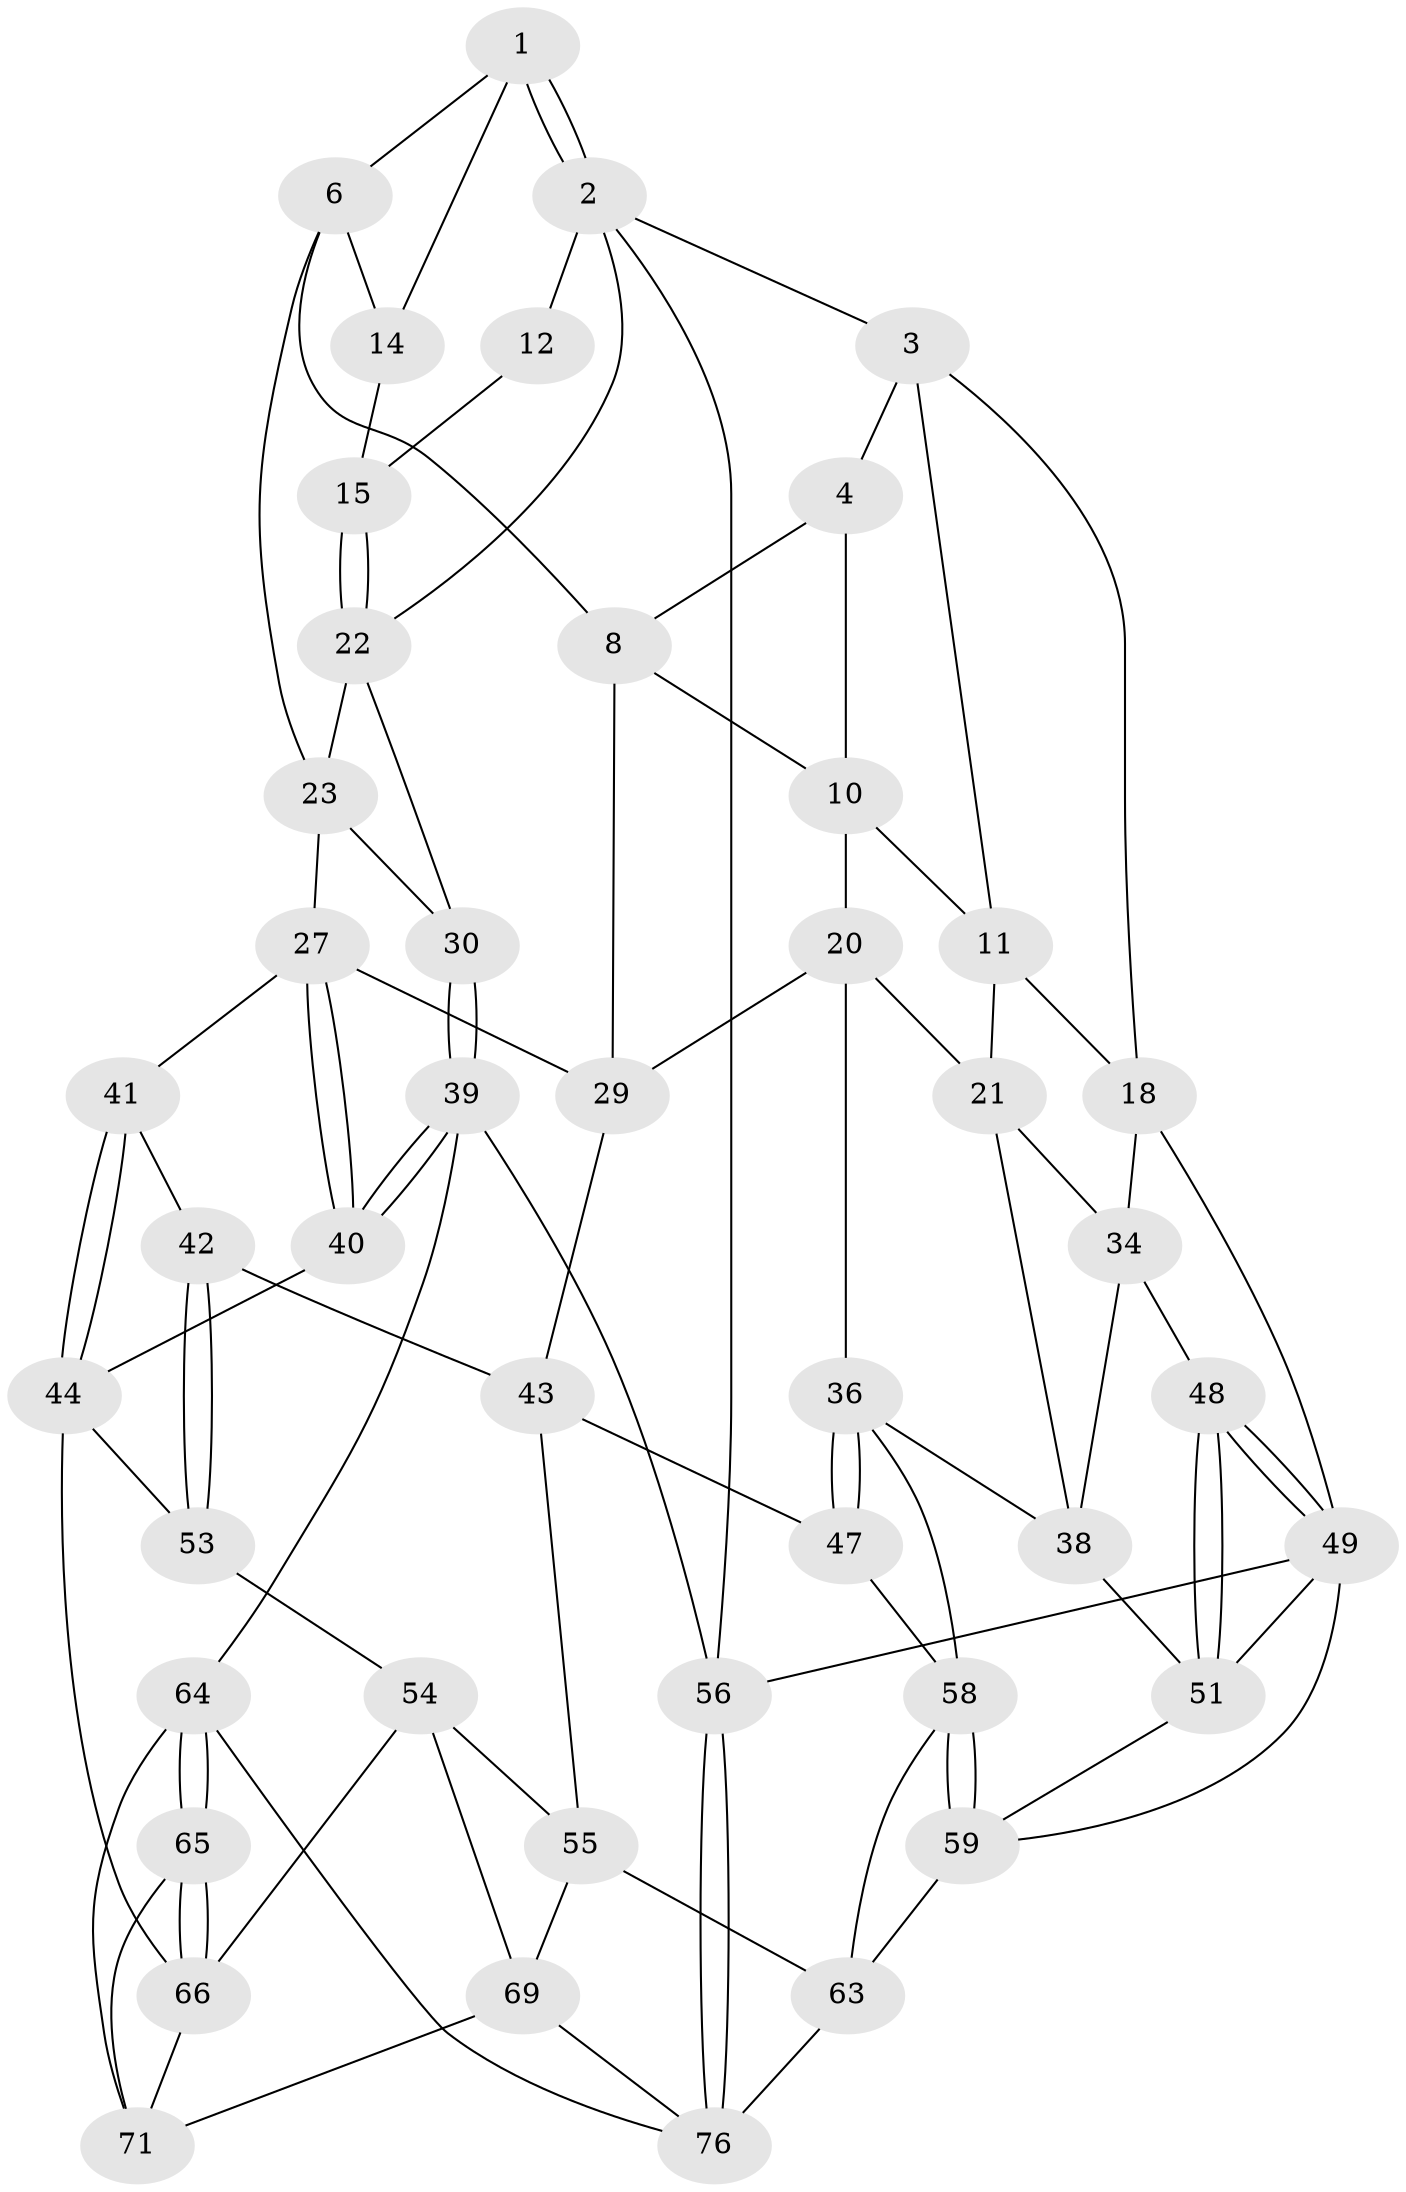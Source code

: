 // original degree distribution, {4: 0.22077922077922077, 6: 0.2077922077922078, 3: 0.03896103896103896, 5: 0.5324675324675324}
// Generated by graph-tools (version 1.1) at 2025/11/02/27/25 16:11:53]
// undirected, 45 vertices, 98 edges
graph export_dot {
graph [start="1"]
  node [color=gray90,style=filled];
  1 [pos="+0.6468183558085376+0",super="+5"];
  2 [pos="+1+0",super="+13"];
  3 [pos="+0.21113337894319162+0"];
  4 [pos="+0.24595885620660007+0",super="+9"];
  6 [pos="+0.6168961923807557+0.13848357077689993",super="+7"];
  8 [pos="+0.574788332795775+0.17961835831778195",super="+25"];
  10 [pos="+0.2396590741792946+0.04783241455828882",super="+19"];
  11 [pos="+0.23020565172891025+0.03970582005765913",super="+17"];
  12 [pos="+0.9019080961381724+0.08438221912329684"];
  14 [pos="+0.7566419593769169+0.09041920585838929",super="+16"];
  15 [pos="+0.8669658249629185+0.20880014808931158"];
  18 [pos="+0+0.3058035808990248"];
  20 [pos="+0.3468531436223175+0.32366520890832023",super="+32"];
  21 [pos="+0.30964677015458114+0.3358476707517083",super="+33"];
  22 [pos="+0.8676871485713077+0.21293836829805085",super="+24"];
  23 [pos="+0.7937766686433706+0.2990545996145401",super="+26"];
  27 [pos="+0.723625483822932+0.4251598501762594",super="+28"];
  29 [pos="+0.6104706577585413+0.4358138309738073",super="+31"];
  30 [pos="+1+0.4728233028345641"];
  34 [pos="+0.08680487771995618+0.4757619705265133",super="+35"];
  36 [pos="+0.39403076327739683+0.5658250267922931",super="+37"];
  38 [pos="+0.27042083277643764+0.5948848265480225",super="+45"];
  39 [pos="+1+0.5340173205605258",super="+57"];
  40 [pos="+0.9192376016730094+0.5648150169316595"];
  41 [pos="+0.6397590536088752+0.48946369895375275"];
  42 [pos="+0.6257489919341714+0.593387034958733"];
  43 [pos="+0.5459320262051289+0.6115116831613763",super="+46"];
  44 [pos="+0.7912352834310019+0.6327714933351202",super="+52"];
  47 [pos="+0.4653074390473979+0.6855677361016039"];
  48 [pos="+0+0.7196820652032734"];
  49 [pos="+0+1",super="+50"];
  51 [pos="+0.12956281278477516+0.6743815692608094",super="+60"];
  53 [pos="+0.6540410566595315+0.646079000701965"];
  54 [pos="+0.5953874202467483+0.6947855611705673",super="+68"];
  55 [pos="+0.5678971244584475+0.6949794317034526",super="+62"];
  56 [pos="+1+1"];
  58 [pos="+0.33637722007667886+0.7542485816059752",super="+61"];
  59 [pos="+0.21852174794669704+0.8237055437684103",super="+74"];
  63 [pos="+0.4582266754009113+0.8967265781397178",super="+73"];
  64 [pos="+0.8453255790293736+0.8332609074977283",super="+75"];
  65 [pos="+0.8350866118793483+0.8214305679734042"];
  66 [pos="+0.7901795596674406+0.7565815519624444",super="+67"];
  69 [pos="+0.6522689003838196+0.8407937741730603",super="+70"];
  71 [pos="+0.6887339631585594+0.8342434547922899",super="+72"];
  76 [pos="+0.8780418202985166+1",super="+77"];
  1 -- 2;
  1 -- 2;
  1 -- 6;
  1 -- 14;
  2 -- 3;
  2 -- 56;
  2 -- 12;
  2 -- 22;
  3 -- 4;
  3 -- 11;
  3 -- 18;
  4 -- 8;
  4 -- 10;
  6 -- 14;
  6 -- 8;
  6 -- 23;
  8 -- 10;
  8 -- 29;
  10 -- 11;
  10 -- 20;
  11 -- 18;
  11 -- 21;
  12 -- 15;
  14 -- 15;
  15 -- 22;
  15 -- 22;
  18 -- 34;
  18 -- 49;
  20 -- 21;
  20 -- 29;
  20 -- 36;
  21 -- 34;
  21 -- 38;
  22 -- 23;
  22 -- 30;
  23 -- 27;
  23 -- 30;
  27 -- 40;
  27 -- 40;
  27 -- 41;
  27 -- 29;
  29 -- 43;
  30 -- 39;
  30 -- 39;
  34 -- 38;
  34 -- 48;
  36 -- 47;
  36 -- 47;
  36 -- 58;
  36 -- 38;
  38 -- 51;
  39 -- 40;
  39 -- 40;
  39 -- 56;
  39 -- 64;
  40 -- 44;
  41 -- 42;
  41 -- 44;
  41 -- 44;
  42 -- 43;
  42 -- 53;
  42 -- 53;
  43 -- 47;
  43 -- 55;
  44 -- 53;
  44 -- 66;
  47 -- 58;
  48 -- 49;
  48 -- 49;
  48 -- 51;
  48 -- 51;
  49 -- 51;
  49 -- 56;
  49 -- 59;
  51 -- 59;
  53 -- 54;
  54 -- 55;
  54 -- 69;
  54 -- 66;
  55 -- 63;
  55 -- 69;
  56 -- 76;
  56 -- 76;
  58 -- 59;
  58 -- 59;
  58 -- 63;
  59 -- 63;
  63 -- 76;
  64 -- 65;
  64 -- 65;
  64 -- 76;
  64 -- 71;
  65 -- 66;
  65 -- 66;
  65 -- 71;
  66 -- 71;
  69 -- 71;
  69 -- 76;
}
